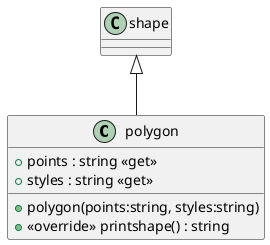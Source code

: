 @startuml
class polygon {
    + points : string <<get>>
    + styles : string <<get>>
    + polygon(points:string, styles:string)
    + <<override>> printshape() : string
}
shape <|-- polygon
@enduml
